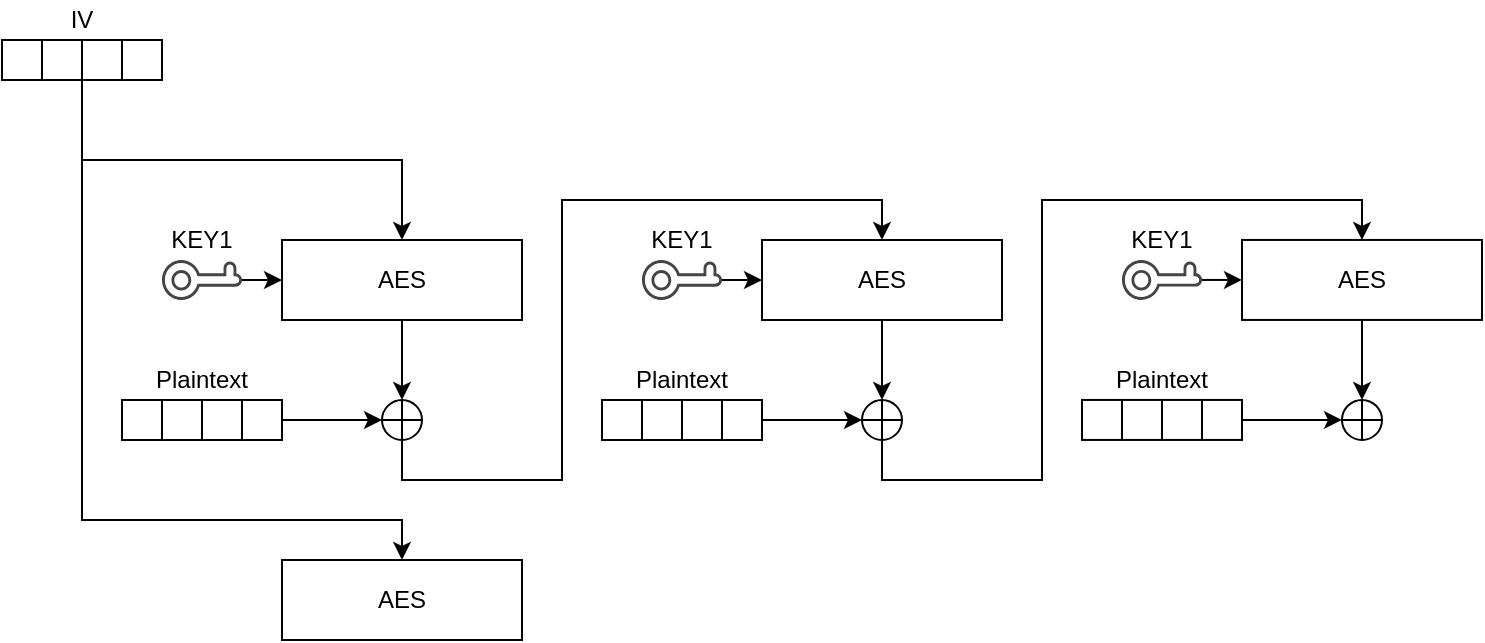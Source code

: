 <mxfile version="12.8.1" type="github"><diagram id="0rrTywWAY8Zzka8cJAPI" name="Page-1"><mxGraphModel dx="2468" dy="492" grid="1" gridSize="10" guides="1" tooltips="1" connect="1" arrows="1" fold="1" page="1" pageScale="1" pageWidth="1600" pageHeight="1200" math="0" shadow="0"><root><mxCell id="0"/><mxCell id="1" parent="0"/><mxCell id="7twY9lvJ4eUQA6iJNznY-9" value="" style="group" vertex="1" connectable="0" parent="1"><mxGeometry x="-40" y="100" width="80" height="40" as="geometry"/></mxCell><mxCell id="7twY9lvJ4eUQA6iJNznY-8" value="IV" style="text;html=1;strokeColor=none;fillColor=none;align=center;verticalAlign=middle;whiteSpace=wrap;rounded=0;" vertex="1" parent="7twY9lvJ4eUQA6iJNznY-9"><mxGeometry width="80" height="20" as="geometry"/></mxCell><mxCell id="7twY9lvJ4eUQA6iJNznY-1" value="" style="rounded=0;whiteSpace=wrap;html=1;" vertex="1" parent="7twY9lvJ4eUQA6iJNznY-9"><mxGeometry y="20" width="80" height="20" as="geometry"/></mxCell><mxCell id="7twY9lvJ4eUQA6iJNznY-4" value="" style="endArrow=none;html=1;entryX=0.25;entryY=0;entryDx=0;entryDy=0;exitX=0.25;exitY=1;exitDx=0;exitDy=0;" edge="1" parent="7twY9lvJ4eUQA6iJNznY-9" source="7twY9lvJ4eUQA6iJNznY-1" target="7twY9lvJ4eUQA6iJNznY-1"><mxGeometry width="50" height="50" relative="1" as="geometry"><mxPoint x="20" y="40" as="sourcePoint"/><mxPoint x="70" y="20" as="targetPoint"/></mxGeometry></mxCell><mxCell id="7twY9lvJ4eUQA6iJNznY-5" value="" style="endArrow=none;html=1;entryX=0.5;entryY=0;entryDx=0;entryDy=0;exitX=0.5;exitY=1;exitDx=0;exitDy=0;" edge="1" parent="7twY9lvJ4eUQA6iJNznY-9" source="7twY9lvJ4eUQA6iJNznY-1" target="7twY9lvJ4eUQA6iJNznY-1"><mxGeometry width="50" height="50" relative="1" as="geometry"><mxPoint x="50" y="110" as="sourcePoint"/><mxPoint x="100" y="60" as="targetPoint"/></mxGeometry></mxCell><mxCell id="7twY9lvJ4eUQA6iJNznY-6" value="" style="endArrow=none;html=1;entryX=0.75;entryY=0;entryDx=0;entryDy=0;exitX=0.75;exitY=1;exitDx=0;exitDy=0;" edge="1" parent="7twY9lvJ4eUQA6iJNznY-9" source="7twY9lvJ4eUQA6iJNznY-1" target="7twY9lvJ4eUQA6iJNznY-1"><mxGeometry width="50" height="50" relative="1" as="geometry"><mxPoint x="30" y="110" as="sourcePoint"/><mxPoint x="100" y="60" as="targetPoint"/></mxGeometry></mxCell><mxCell id="7twY9lvJ4eUQA6iJNznY-11" value="" style="group" vertex="1" connectable="0" parent="1"><mxGeometry x="20" y="280" width="80" height="40" as="geometry"/></mxCell><mxCell id="7twY9lvJ4eUQA6iJNznY-12" value="Plaintext" style="text;html=1;strokeColor=none;fillColor=none;align=center;verticalAlign=middle;whiteSpace=wrap;rounded=0;" vertex="1" parent="7twY9lvJ4eUQA6iJNznY-11"><mxGeometry width="80" height="20" as="geometry"/></mxCell><mxCell id="7twY9lvJ4eUQA6iJNznY-13" value="" style="rounded=0;whiteSpace=wrap;html=1;" vertex="1" parent="7twY9lvJ4eUQA6iJNznY-11"><mxGeometry y="20" width="80" height="20" as="geometry"/></mxCell><mxCell id="7twY9lvJ4eUQA6iJNznY-14" value="" style="endArrow=none;html=1;entryX=0.25;entryY=0;entryDx=0;entryDy=0;exitX=0.25;exitY=1;exitDx=0;exitDy=0;" edge="1" parent="7twY9lvJ4eUQA6iJNznY-11" source="7twY9lvJ4eUQA6iJNznY-13" target="7twY9lvJ4eUQA6iJNznY-13"><mxGeometry width="50" height="50" relative="1" as="geometry"><mxPoint x="20" y="40" as="sourcePoint"/><mxPoint x="70" y="20" as="targetPoint"/></mxGeometry></mxCell><mxCell id="7twY9lvJ4eUQA6iJNznY-15" value="" style="endArrow=none;html=1;entryX=0.5;entryY=0;entryDx=0;entryDy=0;exitX=0.5;exitY=1;exitDx=0;exitDy=0;" edge="1" parent="7twY9lvJ4eUQA6iJNznY-11" source="7twY9lvJ4eUQA6iJNznY-13" target="7twY9lvJ4eUQA6iJNznY-13"><mxGeometry width="50" height="50" relative="1" as="geometry"><mxPoint x="50" y="110" as="sourcePoint"/><mxPoint x="100" y="60" as="targetPoint"/></mxGeometry></mxCell><mxCell id="7twY9lvJ4eUQA6iJNznY-16" value="" style="endArrow=none;html=1;entryX=0.75;entryY=0;entryDx=0;entryDy=0;exitX=0.75;exitY=1;exitDx=0;exitDy=0;" edge="1" parent="7twY9lvJ4eUQA6iJNznY-11" source="7twY9lvJ4eUQA6iJNznY-13" target="7twY9lvJ4eUQA6iJNznY-13"><mxGeometry width="50" height="50" relative="1" as="geometry"><mxPoint x="30" y="110" as="sourcePoint"/><mxPoint x="100" y="60" as="targetPoint"/></mxGeometry></mxCell><mxCell id="7twY9lvJ4eUQA6iJNznY-32" style="edgeStyle=none;rounded=0;orthogonalLoop=1;jettySize=auto;html=1;entryX=0.5;entryY=0;entryDx=0;entryDy=0;" edge="1" parent="1" source="7twY9lvJ4eUQA6iJNznY-22" target="7twY9lvJ4eUQA6iJNznY-30"><mxGeometry relative="1" as="geometry"/></mxCell><mxCell id="7twY9lvJ4eUQA6iJNznY-22" value="AES" style="rounded=0;whiteSpace=wrap;html=1;" vertex="1" parent="1"><mxGeometry x="100" y="220" width="120" height="40" as="geometry"/></mxCell><mxCell id="7twY9lvJ4eUQA6iJNznY-25" value="" style="group" vertex="1" connectable="0" parent="1"><mxGeometry x="40" y="210" width="40" height="40" as="geometry"/></mxCell><mxCell id="7twY9lvJ4eUQA6iJNznY-23" value="" style="pointerEvents=1;shadow=0;dashed=0;html=1;strokeColor=none;fillColor=#434445;labelPosition=center;verticalLabelPosition=bottom;verticalAlign=top;align=center;outlineConnect=0;shape=mxgraph.vvd.key;rotation=-90;" vertex="1" parent="7twY9lvJ4eUQA6iJNznY-25"><mxGeometry x="10" y="10" width="20" height="40" as="geometry"/></mxCell><mxCell id="7twY9lvJ4eUQA6iJNznY-24" value="KEY1" style="text;html=1;strokeColor=none;fillColor=none;align=center;verticalAlign=middle;whiteSpace=wrap;rounded=0;" vertex="1" parent="7twY9lvJ4eUQA6iJNznY-25"><mxGeometry width="40" height="20" as="geometry"/></mxCell><mxCell id="7twY9lvJ4eUQA6iJNznY-26" style="edgeStyle=none;rounded=0;orthogonalLoop=1;jettySize=auto;html=1;" edge="1" parent="1" source="7twY9lvJ4eUQA6iJNznY-23" target="7twY9lvJ4eUQA6iJNznY-22"><mxGeometry relative="1" as="geometry"/></mxCell><mxCell id="7twY9lvJ4eUQA6iJNznY-29" style="edgeStyle=orthogonalEdgeStyle;rounded=0;orthogonalLoop=1;jettySize=auto;html=1;exitX=0.5;exitY=1;exitDx=0;exitDy=0;" edge="1" parent="1" source="7twY9lvJ4eUQA6iJNznY-1" target="7twY9lvJ4eUQA6iJNznY-22"><mxGeometry relative="1" as="geometry"/></mxCell><mxCell id="7twY9lvJ4eUQA6iJNznY-30" value="" style="shape=orEllipse;perimeter=ellipsePerimeter;whiteSpace=wrap;html=1;backgroundOutline=1;" vertex="1" parent="1"><mxGeometry x="150" y="300" width="20" height="20" as="geometry"/></mxCell><mxCell id="7twY9lvJ4eUQA6iJNznY-31" style="edgeStyle=none;rounded=0;orthogonalLoop=1;jettySize=auto;html=1;entryX=0;entryY=0.5;entryDx=0;entryDy=0;" edge="1" parent="1" source="7twY9lvJ4eUQA6iJNznY-13" target="7twY9lvJ4eUQA6iJNznY-30"><mxGeometry relative="1" as="geometry"/></mxCell><mxCell id="7twY9lvJ4eUQA6iJNznY-33" value="" style="group" vertex="1" connectable="0" parent="1"><mxGeometry x="260" y="280" width="80" height="40" as="geometry"/></mxCell><mxCell id="7twY9lvJ4eUQA6iJNznY-34" value="Plaintext" style="text;html=1;strokeColor=none;fillColor=none;align=center;verticalAlign=middle;whiteSpace=wrap;rounded=0;" vertex="1" parent="7twY9lvJ4eUQA6iJNznY-33"><mxGeometry width="80" height="20" as="geometry"/></mxCell><mxCell id="7twY9lvJ4eUQA6iJNznY-35" value="" style="rounded=0;whiteSpace=wrap;html=1;" vertex="1" parent="7twY9lvJ4eUQA6iJNznY-33"><mxGeometry y="20" width="80" height="20" as="geometry"/></mxCell><mxCell id="7twY9lvJ4eUQA6iJNznY-36" value="" style="endArrow=none;html=1;entryX=0.25;entryY=0;entryDx=0;entryDy=0;exitX=0.25;exitY=1;exitDx=0;exitDy=0;" edge="1" parent="7twY9lvJ4eUQA6iJNznY-33" source="7twY9lvJ4eUQA6iJNznY-35" target="7twY9lvJ4eUQA6iJNznY-35"><mxGeometry width="50" height="50" relative="1" as="geometry"><mxPoint x="20" y="40" as="sourcePoint"/><mxPoint x="70" y="20" as="targetPoint"/></mxGeometry></mxCell><mxCell id="7twY9lvJ4eUQA6iJNznY-37" value="" style="endArrow=none;html=1;entryX=0.5;entryY=0;entryDx=0;entryDy=0;exitX=0.5;exitY=1;exitDx=0;exitDy=0;" edge="1" parent="7twY9lvJ4eUQA6iJNznY-33" source="7twY9lvJ4eUQA6iJNznY-35" target="7twY9lvJ4eUQA6iJNznY-35"><mxGeometry width="50" height="50" relative="1" as="geometry"><mxPoint x="50" y="110" as="sourcePoint"/><mxPoint x="100" y="60" as="targetPoint"/></mxGeometry></mxCell><mxCell id="7twY9lvJ4eUQA6iJNznY-38" value="" style="endArrow=none;html=1;entryX=0.75;entryY=0;entryDx=0;entryDy=0;exitX=0.75;exitY=1;exitDx=0;exitDy=0;" edge="1" parent="7twY9lvJ4eUQA6iJNznY-33" source="7twY9lvJ4eUQA6iJNznY-35" target="7twY9lvJ4eUQA6iJNznY-35"><mxGeometry width="50" height="50" relative="1" as="geometry"><mxPoint x="30" y="110" as="sourcePoint"/><mxPoint x="100" y="60" as="targetPoint"/></mxGeometry></mxCell><mxCell id="7twY9lvJ4eUQA6iJNznY-39" style="edgeStyle=none;rounded=0;orthogonalLoop=1;jettySize=auto;html=1;entryX=0.5;entryY=0;entryDx=0;entryDy=0;" edge="1" parent="1" source="7twY9lvJ4eUQA6iJNznY-40" target="7twY9lvJ4eUQA6iJNznY-45"><mxGeometry relative="1" as="geometry"/></mxCell><mxCell id="7twY9lvJ4eUQA6iJNznY-40" value="AES" style="rounded=0;whiteSpace=wrap;html=1;" vertex="1" parent="1"><mxGeometry x="340" y="220" width="120" height="40" as="geometry"/></mxCell><mxCell id="7twY9lvJ4eUQA6iJNznY-41" value="" style="group" vertex="1" connectable="0" parent="1"><mxGeometry x="280" y="210" width="40" height="40" as="geometry"/></mxCell><mxCell id="7twY9lvJ4eUQA6iJNznY-42" value="" style="pointerEvents=1;shadow=0;dashed=0;html=1;strokeColor=none;fillColor=#434445;labelPosition=center;verticalLabelPosition=bottom;verticalAlign=top;align=center;outlineConnect=0;shape=mxgraph.vvd.key;rotation=-90;" vertex="1" parent="7twY9lvJ4eUQA6iJNznY-41"><mxGeometry x="10" y="10" width="20" height="40" as="geometry"/></mxCell><mxCell id="7twY9lvJ4eUQA6iJNznY-43" value="KEY1" style="text;html=1;strokeColor=none;fillColor=none;align=center;verticalAlign=middle;whiteSpace=wrap;rounded=0;" vertex="1" parent="7twY9lvJ4eUQA6iJNznY-41"><mxGeometry width="40" height="20" as="geometry"/></mxCell><mxCell id="7twY9lvJ4eUQA6iJNznY-44" style="edgeStyle=none;rounded=0;orthogonalLoop=1;jettySize=auto;html=1;" edge="1" parent="1" source="7twY9lvJ4eUQA6iJNznY-42" target="7twY9lvJ4eUQA6iJNznY-40"><mxGeometry relative="1" as="geometry"/></mxCell><mxCell id="7twY9lvJ4eUQA6iJNznY-45" value="" style="shape=orEllipse;perimeter=ellipsePerimeter;whiteSpace=wrap;html=1;backgroundOutline=1;" vertex="1" parent="1"><mxGeometry x="390" y="300" width="20" height="20" as="geometry"/></mxCell><mxCell id="7twY9lvJ4eUQA6iJNznY-46" style="edgeStyle=none;rounded=0;orthogonalLoop=1;jettySize=auto;html=1;entryX=0;entryY=0.5;entryDx=0;entryDy=0;" edge="1" parent="1" source="7twY9lvJ4eUQA6iJNznY-35" target="7twY9lvJ4eUQA6iJNznY-45"><mxGeometry relative="1" as="geometry"/></mxCell><mxCell id="7twY9lvJ4eUQA6iJNznY-49" style="edgeStyle=orthogonalEdgeStyle;rounded=0;orthogonalLoop=1;jettySize=auto;html=1;exitX=0.5;exitY=1;exitDx=0;exitDy=0;entryX=0.5;entryY=0;entryDx=0;entryDy=0;" edge="1" parent="1" source="7twY9lvJ4eUQA6iJNznY-30" target="7twY9lvJ4eUQA6iJNznY-40"><mxGeometry relative="1" as="geometry"><Array as="points"><mxPoint x="160" y="340"/><mxPoint x="240" y="340"/><mxPoint x="240" y="200"/><mxPoint x="400" y="200"/></Array></mxGeometry></mxCell><mxCell id="7twY9lvJ4eUQA6iJNznY-51" value="" style="group" vertex="1" connectable="0" parent="1"><mxGeometry x="500" y="279.97" width="80" height="40" as="geometry"/></mxCell><mxCell id="7twY9lvJ4eUQA6iJNznY-52" value="Plaintext" style="text;html=1;strokeColor=none;fillColor=none;align=center;verticalAlign=middle;whiteSpace=wrap;rounded=0;" vertex="1" parent="7twY9lvJ4eUQA6iJNznY-51"><mxGeometry width="80" height="20" as="geometry"/></mxCell><mxCell id="7twY9lvJ4eUQA6iJNznY-53" value="" style="rounded=0;whiteSpace=wrap;html=1;" vertex="1" parent="7twY9lvJ4eUQA6iJNznY-51"><mxGeometry y="20" width="80" height="20" as="geometry"/></mxCell><mxCell id="7twY9lvJ4eUQA6iJNznY-54" value="" style="endArrow=none;html=1;entryX=0.25;entryY=0;entryDx=0;entryDy=0;exitX=0.25;exitY=1;exitDx=0;exitDy=0;" edge="1" parent="7twY9lvJ4eUQA6iJNznY-51" source="7twY9lvJ4eUQA6iJNznY-53" target="7twY9lvJ4eUQA6iJNznY-53"><mxGeometry width="50" height="50" relative="1" as="geometry"><mxPoint x="20" y="40" as="sourcePoint"/><mxPoint x="70" y="20" as="targetPoint"/></mxGeometry></mxCell><mxCell id="7twY9lvJ4eUQA6iJNznY-55" value="" style="endArrow=none;html=1;entryX=0.5;entryY=0;entryDx=0;entryDy=0;exitX=0.5;exitY=1;exitDx=0;exitDy=0;" edge="1" parent="7twY9lvJ4eUQA6iJNznY-51" source="7twY9lvJ4eUQA6iJNznY-53" target="7twY9lvJ4eUQA6iJNznY-53"><mxGeometry width="50" height="50" relative="1" as="geometry"><mxPoint x="50" y="110" as="sourcePoint"/><mxPoint x="100" y="60" as="targetPoint"/></mxGeometry></mxCell><mxCell id="7twY9lvJ4eUQA6iJNznY-56" value="" style="endArrow=none;html=1;entryX=0.75;entryY=0;entryDx=0;entryDy=0;exitX=0.75;exitY=1;exitDx=0;exitDy=0;" edge="1" parent="7twY9lvJ4eUQA6iJNznY-51" source="7twY9lvJ4eUQA6iJNznY-53" target="7twY9lvJ4eUQA6iJNznY-53"><mxGeometry width="50" height="50" relative="1" as="geometry"><mxPoint x="30" y="110" as="sourcePoint"/><mxPoint x="100" y="60" as="targetPoint"/></mxGeometry></mxCell><mxCell id="7twY9lvJ4eUQA6iJNznY-57" style="edgeStyle=none;rounded=0;orthogonalLoop=1;jettySize=auto;html=1;entryX=0.5;entryY=0;entryDx=0;entryDy=0;" edge="1" parent="1" source="7twY9lvJ4eUQA6iJNznY-58" target="7twY9lvJ4eUQA6iJNznY-63"><mxGeometry relative="1" as="geometry"/></mxCell><mxCell id="7twY9lvJ4eUQA6iJNznY-58" value="AES" style="rounded=0;whiteSpace=wrap;html=1;" vertex="1" parent="1"><mxGeometry x="580" y="219.97" width="120" height="40" as="geometry"/></mxCell><mxCell id="7twY9lvJ4eUQA6iJNznY-59" value="" style="group" vertex="1" connectable="0" parent="1"><mxGeometry x="520" y="209.97" width="40" height="40" as="geometry"/></mxCell><mxCell id="7twY9lvJ4eUQA6iJNznY-60" value="" style="pointerEvents=1;shadow=0;dashed=0;html=1;strokeColor=none;fillColor=#434445;labelPosition=center;verticalLabelPosition=bottom;verticalAlign=top;align=center;outlineConnect=0;shape=mxgraph.vvd.key;rotation=-90;" vertex="1" parent="7twY9lvJ4eUQA6iJNznY-59"><mxGeometry x="10" y="10" width="20" height="40" as="geometry"/></mxCell><mxCell id="7twY9lvJ4eUQA6iJNznY-61" value="KEY1" style="text;html=1;strokeColor=none;fillColor=none;align=center;verticalAlign=middle;whiteSpace=wrap;rounded=0;" vertex="1" parent="7twY9lvJ4eUQA6iJNznY-59"><mxGeometry width="40" height="20" as="geometry"/></mxCell><mxCell id="7twY9lvJ4eUQA6iJNznY-62" style="edgeStyle=none;rounded=0;orthogonalLoop=1;jettySize=auto;html=1;" edge="1" parent="1" source="7twY9lvJ4eUQA6iJNznY-60" target="7twY9lvJ4eUQA6iJNznY-58"><mxGeometry relative="1" as="geometry"/></mxCell><mxCell id="7twY9lvJ4eUQA6iJNznY-63" value="" style="shape=orEllipse;perimeter=ellipsePerimeter;whiteSpace=wrap;html=1;backgroundOutline=1;" vertex="1" parent="1"><mxGeometry x="630" y="299.97" width="20" height="20" as="geometry"/></mxCell><mxCell id="7twY9lvJ4eUQA6iJNznY-64" style="edgeStyle=none;rounded=0;orthogonalLoop=1;jettySize=auto;html=1;entryX=0;entryY=0.5;entryDx=0;entryDy=0;" edge="1" parent="1" source="7twY9lvJ4eUQA6iJNznY-53" target="7twY9lvJ4eUQA6iJNznY-63"><mxGeometry relative="1" as="geometry"/></mxCell><mxCell id="7twY9lvJ4eUQA6iJNznY-65" style="edgeStyle=orthogonalEdgeStyle;rounded=0;orthogonalLoop=1;jettySize=auto;html=1;entryX=0.5;entryY=0;entryDx=0;entryDy=0;exitX=0.5;exitY=1;exitDx=0;exitDy=0;" edge="1" parent="1" target="7twY9lvJ4eUQA6iJNznY-58" source="7twY9lvJ4eUQA6iJNznY-45"><mxGeometry relative="1" as="geometry"><mxPoint x="400" y="330" as="sourcePoint"/><Array as="points"><mxPoint x="400" y="340"/><mxPoint x="480" y="340"/><mxPoint x="480" y="200"/><mxPoint x="640" y="200"/></Array></mxGeometry></mxCell><mxCell id="7twY9lvJ4eUQA6iJNznY-66" value="AES" style="rounded=0;whiteSpace=wrap;html=1;" vertex="1" parent="1"><mxGeometry x="100" y="380" width="120" height="40" as="geometry"/></mxCell><mxCell id="7twY9lvJ4eUQA6iJNznY-67" style="edgeStyle=orthogonalEdgeStyle;rounded=0;orthogonalLoop=1;jettySize=auto;html=1;exitX=0.5;exitY=1;exitDx=0;exitDy=0;entryX=0.5;entryY=0;entryDx=0;entryDy=0;" edge="1" parent="1" source="7twY9lvJ4eUQA6iJNznY-1" target="7twY9lvJ4eUQA6iJNznY-66"><mxGeometry relative="1" as="geometry"><Array as="points"><mxPoint y="360"/><mxPoint x="160" y="360"/></Array></mxGeometry></mxCell></root></mxGraphModel></diagram></mxfile>